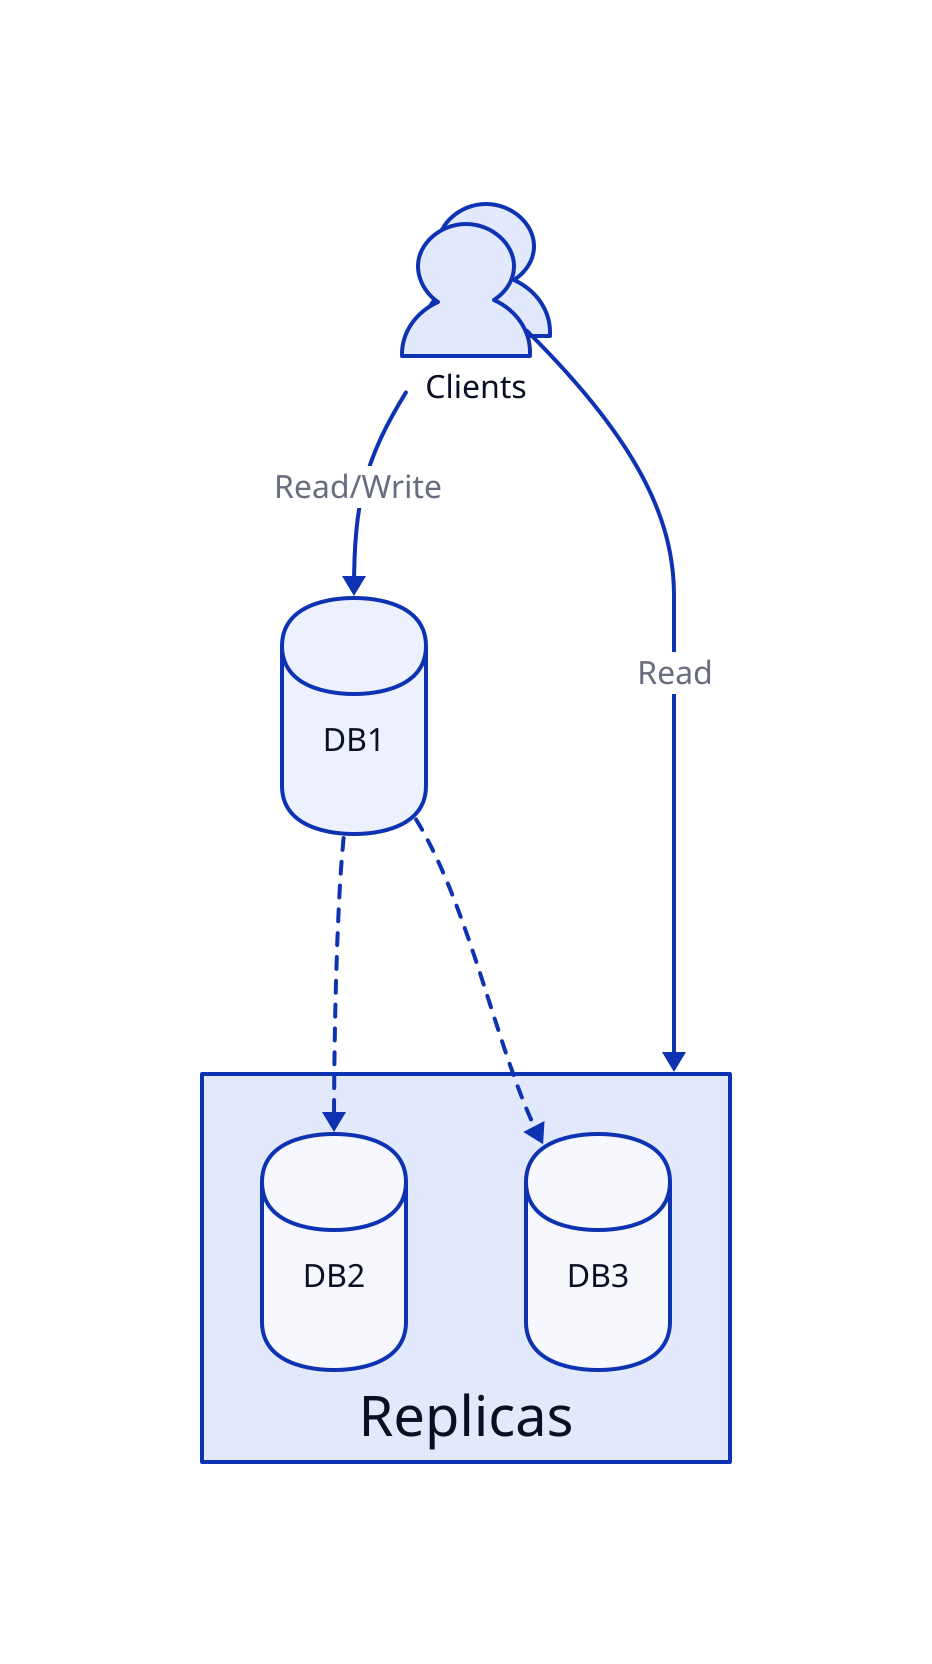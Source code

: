 direction: down

clients: Clients {
  shape: person
  style: {
    multiple: true
  }
}

db1: DB1 {
  shape: cylinder
}

replicas: Replicas {
  label.near: bottom-center

  db2: DB2 {
    shape: cylinder
  }

  db3: DB3 {
    shape: cylinder
  }
}

db1 -> replicas.db2: {
  style: {
    stroke-dash: 3
  }
}
db1 -> replicas.db3: {
  style: {
    stroke-dash: 3
  }
}

clients -> db1: Read/Write
clients -> replicas: Read
